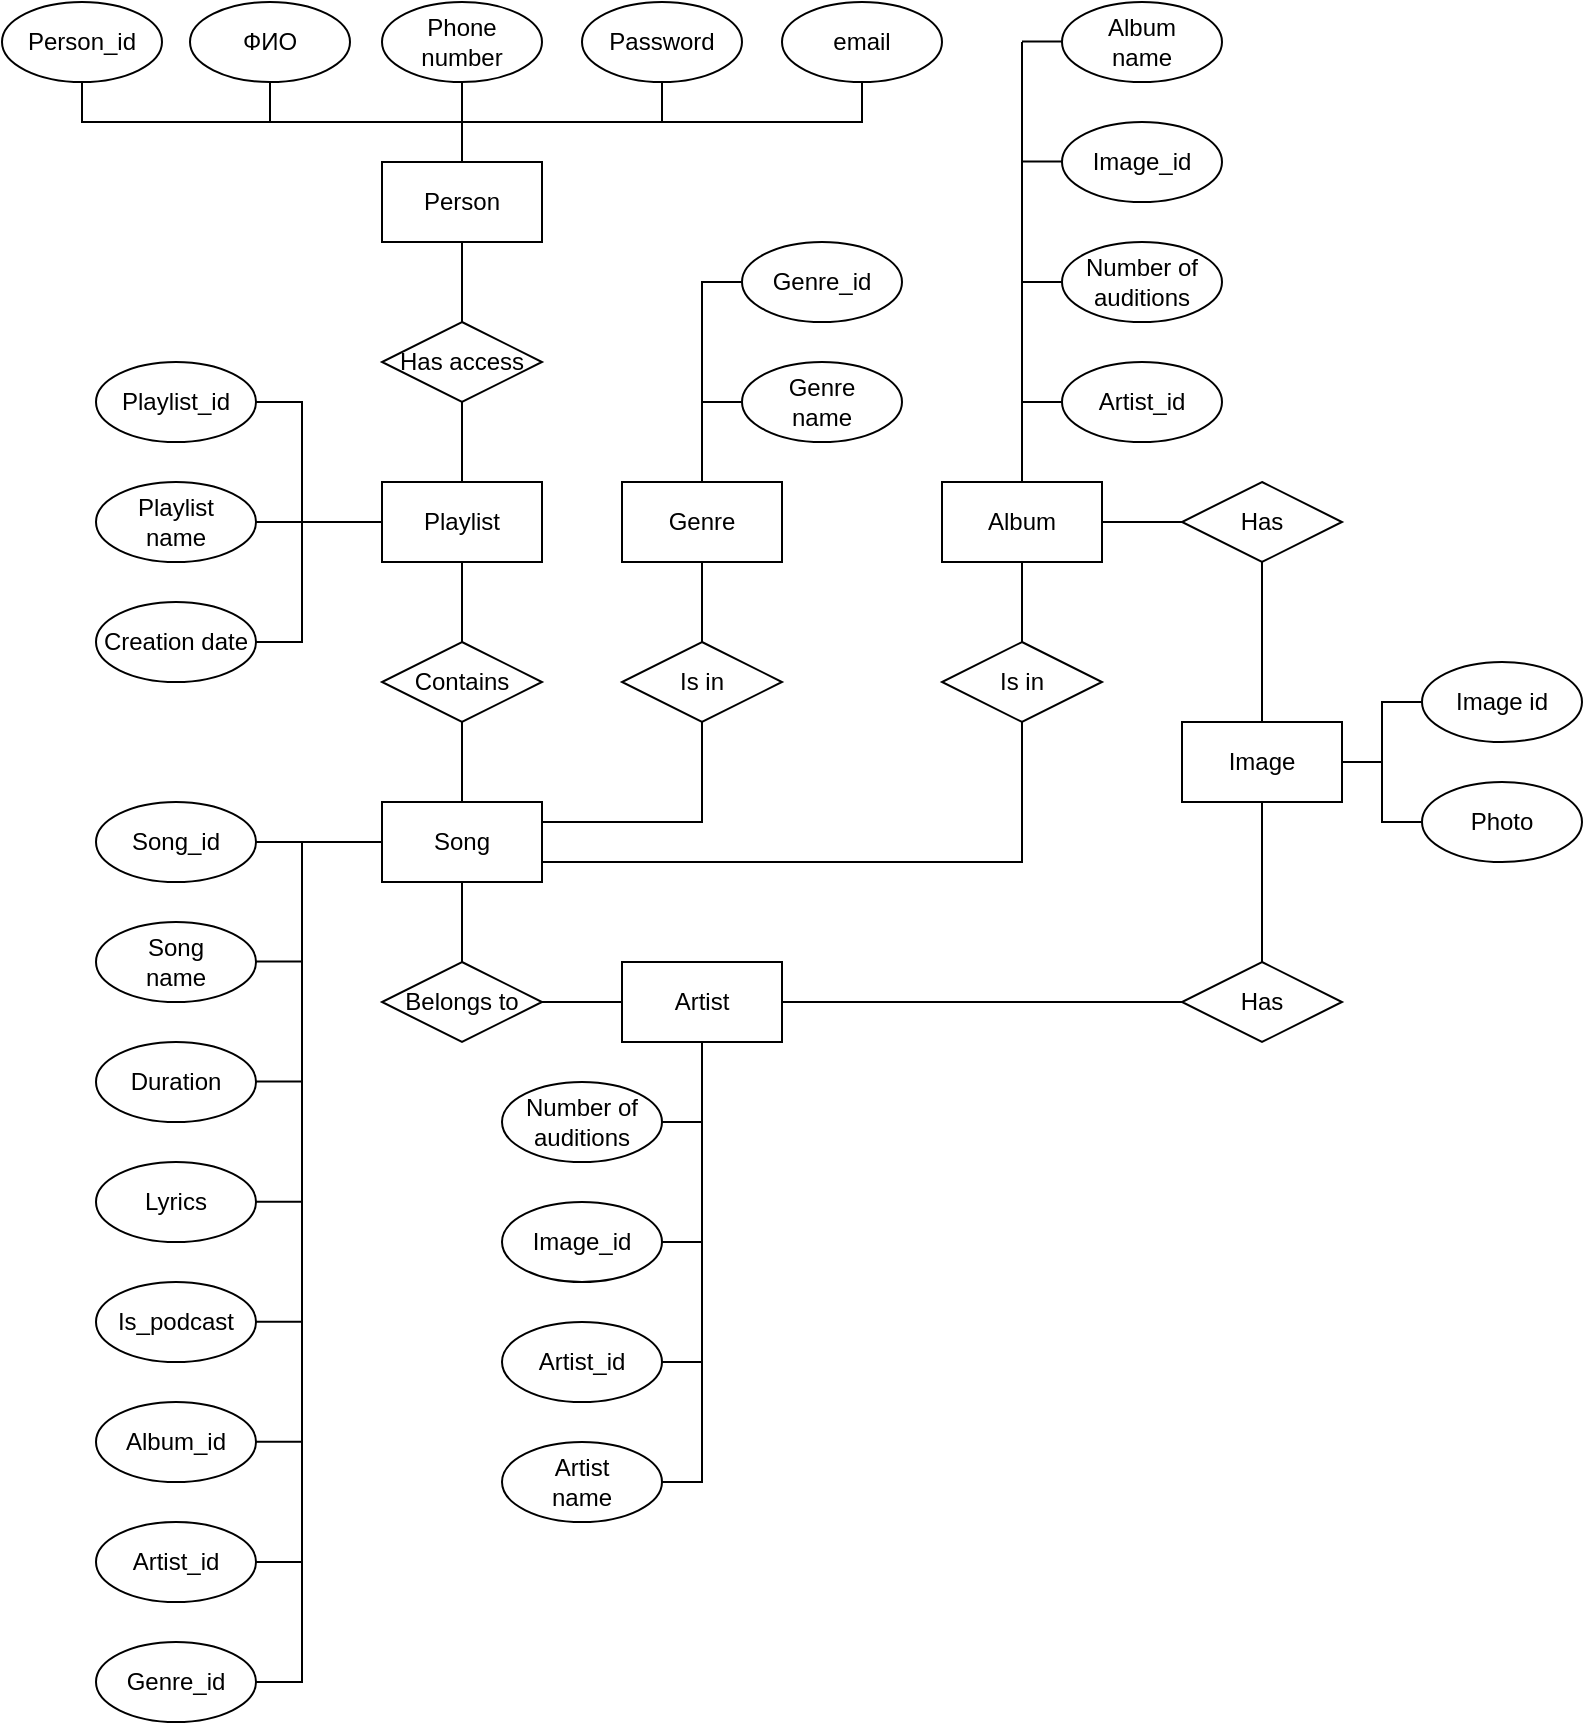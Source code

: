 <mxfile version="22.0.4" type="github">
  <diagram name="Страница — 1" id="9qEKDwKPV7qB_pQZ9DD6">
    <mxGraphModel dx="2333" dy="1258" grid="1" gridSize="10" guides="1" tooltips="1" connect="1" arrows="1" fold="1" page="1" pageScale="1" pageWidth="827" pageHeight="1169" math="0" shadow="0">
      <root>
        <mxCell id="0" />
        <mxCell id="1" parent="0" />
        <mxCell id="Mvah9nxCd4XhdKy06r9K-1" value="Person" style="rounded=0;whiteSpace=wrap;html=1;" vertex="1" parent="1">
          <mxGeometry x="190" y="200" width="80" height="40" as="geometry" />
        </mxCell>
        <mxCell id="Mvah9nxCd4XhdKy06r9K-2" value="Person_id" style="ellipse;whiteSpace=wrap;html=1;" vertex="1" parent="1">
          <mxGeometry y="120" width="80" height="40" as="geometry" />
        </mxCell>
        <mxCell id="Mvah9nxCd4XhdKy06r9K-3" value="ФИО" style="ellipse;whiteSpace=wrap;html=1;" vertex="1" parent="1">
          <mxGeometry x="94" y="120" width="80" height="40" as="geometry" />
        </mxCell>
        <mxCell id="Mvah9nxCd4XhdKy06r9K-4" value="Phone number" style="ellipse;whiteSpace=wrap;html=1;" vertex="1" parent="1">
          <mxGeometry x="190" y="120" width="80" height="40" as="geometry" />
        </mxCell>
        <mxCell id="Mvah9nxCd4XhdKy06r9K-5" value="Password" style="ellipse;whiteSpace=wrap;html=1;" vertex="1" parent="1">
          <mxGeometry x="290" y="120" width="80" height="40" as="geometry" />
        </mxCell>
        <mxCell id="Mvah9nxCd4XhdKy06r9K-6" value="email" style="ellipse;whiteSpace=wrap;html=1;" vertex="1" parent="1">
          <mxGeometry x="390" y="120" width="80" height="40" as="geometry" />
        </mxCell>
        <mxCell id="Mvah9nxCd4XhdKy06r9K-7" value="" style="endArrow=none;html=1;rounded=0;entryX=0.5;entryY=1;entryDx=0;entryDy=0;exitX=0.5;exitY=0;exitDx=0;exitDy=0;" edge="1" parent="1" source="Mvah9nxCd4XhdKy06r9K-1" target="Mvah9nxCd4XhdKy06r9K-4">
          <mxGeometry width="50" height="50" relative="1" as="geometry">
            <mxPoint x="200" y="260" as="sourcePoint" />
            <mxPoint x="250" y="210" as="targetPoint" />
          </mxGeometry>
        </mxCell>
        <mxCell id="Mvah9nxCd4XhdKy06r9K-8" value="" style="endArrow=none;html=1;rounded=0;exitX=0.5;exitY=1;exitDx=0;exitDy=0;entryX=0.5;entryY=1;entryDx=0;entryDy=0;" edge="1" parent="1" source="Mvah9nxCd4XhdKy06r9K-2" target="Mvah9nxCd4XhdKy06r9K-6">
          <mxGeometry width="50" height="50" relative="1" as="geometry">
            <mxPoint x="200" y="260" as="sourcePoint" />
            <mxPoint x="250" y="210" as="targetPoint" />
            <Array as="points">
              <mxPoint x="40" y="180" />
              <mxPoint x="430" y="180" />
            </Array>
          </mxGeometry>
        </mxCell>
        <mxCell id="Mvah9nxCd4XhdKy06r9K-9" value="" style="endArrow=none;html=1;rounded=0;entryX=0.5;entryY=1;entryDx=0;entryDy=0;" edge="1" parent="1" target="Mvah9nxCd4XhdKy06r9K-3">
          <mxGeometry width="50" height="50" relative="1" as="geometry">
            <mxPoint x="134" y="180" as="sourcePoint" />
            <mxPoint x="250" y="210" as="targetPoint" />
          </mxGeometry>
        </mxCell>
        <mxCell id="Mvah9nxCd4XhdKy06r9K-10" value="" style="endArrow=none;html=1;rounded=0;entryX=0.5;entryY=1;entryDx=0;entryDy=0;" edge="1" parent="1" target="Mvah9nxCd4XhdKy06r9K-5">
          <mxGeometry width="50" height="50" relative="1" as="geometry">
            <mxPoint x="330" y="180" as="sourcePoint" />
            <mxPoint x="290" y="160" as="targetPoint" />
          </mxGeometry>
        </mxCell>
        <mxCell id="Mvah9nxCd4XhdKy06r9K-13" value="Playlist" style="rounded=0;whiteSpace=wrap;html=1;" vertex="1" parent="1">
          <mxGeometry x="190" y="360" width="80" height="40" as="geometry" />
        </mxCell>
        <mxCell id="Mvah9nxCd4XhdKy06r9K-14" value="Contains" style="rhombus;whiteSpace=wrap;html=1;" vertex="1" parent="1">
          <mxGeometry x="190" y="440" width="80" height="40" as="geometry" />
        </mxCell>
        <mxCell id="Mvah9nxCd4XhdKy06r9K-15" value="" style="endArrow=none;html=1;rounded=0;entryX=0.5;entryY=1;entryDx=0;entryDy=0;exitX=0.5;exitY=0;exitDx=0;exitDy=0;" edge="1" parent="1" source="Mvah9nxCd4XhdKy06r9K-14" target="Mvah9nxCd4XhdKy06r9K-13">
          <mxGeometry width="50" height="50" relative="1" as="geometry">
            <mxPoint x="200" y="540" as="sourcePoint" />
            <mxPoint x="230" y="410" as="targetPoint" />
          </mxGeometry>
        </mxCell>
        <mxCell id="Mvah9nxCd4XhdKy06r9K-16" value="" style="endArrow=none;html=1;rounded=0;entryX=0.5;entryY=1;entryDx=0;entryDy=0;exitX=0.5;exitY=0;exitDx=0;exitDy=0;" edge="1" parent="1" source="Mvah9nxCd4XhdKy06r9K-23" target="Mvah9nxCd4XhdKy06r9K-14">
          <mxGeometry width="50" height="50" relative="1" as="geometry">
            <mxPoint x="200" y="500" as="sourcePoint" />
            <mxPoint x="250" y="490" as="targetPoint" />
          </mxGeometry>
        </mxCell>
        <mxCell id="Mvah9nxCd4XhdKy06r9K-18" value="Playlist&lt;br&gt;name" style="ellipse;whiteSpace=wrap;html=1;" vertex="1" parent="1">
          <mxGeometry x="47" y="360" width="80" height="40" as="geometry" />
        </mxCell>
        <mxCell id="Mvah9nxCd4XhdKy06r9K-19" value="Creation date" style="ellipse;whiteSpace=wrap;html=1;" vertex="1" parent="1">
          <mxGeometry x="47" y="420" width="80" height="40" as="geometry" />
        </mxCell>
        <mxCell id="Mvah9nxCd4XhdKy06r9K-20" value="" style="endArrow=none;html=1;rounded=0;entryX=1;entryY=0.5;entryDx=0;entryDy=0;exitX=1;exitY=0.5;exitDx=0;exitDy=0;" edge="1" parent="1" source="Mvah9nxCd4XhdKy06r9K-19">
          <mxGeometry width="50" height="50" relative="1" as="geometry">
            <mxPoint x="200" y="370" as="sourcePoint" />
            <mxPoint x="127.0" y="320" as="targetPoint" />
            <Array as="points">
              <mxPoint x="150" y="440" />
              <mxPoint x="150" y="320" />
            </Array>
          </mxGeometry>
        </mxCell>
        <mxCell id="Mvah9nxCd4XhdKy06r9K-21" value="" style="endArrow=none;html=1;rounded=0;exitX=1;exitY=0.5;exitDx=0;exitDy=0;entryX=0;entryY=0.5;entryDx=0;entryDy=0;" edge="1" parent="1" source="Mvah9nxCd4XhdKy06r9K-18" target="Mvah9nxCd4XhdKy06r9K-13">
          <mxGeometry width="50" height="50" relative="1" as="geometry">
            <mxPoint x="200" y="370" as="sourcePoint" />
            <mxPoint x="250" y="320" as="targetPoint" />
          </mxGeometry>
        </mxCell>
        <mxCell id="Mvah9nxCd4XhdKy06r9K-23" value="Song" style="rounded=0;whiteSpace=wrap;html=1;" vertex="1" parent="1">
          <mxGeometry x="190" y="520" width="80" height="40" as="geometry" />
        </mxCell>
        <mxCell id="Mvah9nxCd4XhdKy06r9K-24" value="Song_id" style="ellipse;whiteSpace=wrap;html=1;" vertex="1" parent="1">
          <mxGeometry x="47" y="520" width="80" height="40" as="geometry" />
        </mxCell>
        <mxCell id="Mvah9nxCd4XhdKy06r9K-25" value="Song&lt;br&gt;name" style="ellipse;whiteSpace=wrap;html=1;" vertex="1" parent="1">
          <mxGeometry x="47" y="580" width="80" height="40" as="geometry" />
        </mxCell>
        <mxCell id="Mvah9nxCd4XhdKy06r9K-26" value="Duration" style="ellipse;whiteSpace=wrap;html=1;" vertex="1" parent="1">
          <mxGeometry x="47" y="640" width="80" height="40" as="geometry" />
        </mxCell>
        <mxCell id="Mvah9nxCd4XhdKy06r9K-27" value="Lyrics" style="ellipse;whiteSpace=wrap;html=1;" vertex="1" parent="1">
          <mxGeometry x="47" y="700" width="80" height="40" as="geometry" />
        </mxCell>
        <mxCell id="Mvah9nxCd4XhdKy06r9K-28" value="Is_podcast" style="ellipse;whiteSpace=wrap;html=1;" vertex="1" parent="1">
          <mxGeometry x="47" y="760" width="80" height="40" as="geometry" />
        </mxCell>
        <mxCell id="Mvah9nxCd4XhdKy06r9K-29" value="Album_id" style="ellipse;whiteSpace=wrap;html=1;" vertex="1" parent="1">
          <mxGeometry x="47" y="820" width="80" height="40" as="geometry" />
        </mxCell>
        <mxCell id="Mvah9nxCd4XhdKy06r9K-30" value="Artist_id" style="ellipse;whiteSpace=wrap;html=1;" vertex="1" parent="1">
          <mxGeometry x="47" y="880" width="80" height="40" as="geometry" />
        </mxCell>
        <mxCell id="Mvah9nxCd4XhdKy06r9K-31" value="Genre_id" style="ellipse;whiteSpace=wrap;html=1;" vertex="1" parent="1">
          <mxGeometry x="47" y="940" width="80" height="40" as="geometry" />
        </mxCell>
        <mxCell id="Mvah9nxCd4XhdKy06r9K-32" value="" style="endArrow=none;html=1;rounded=0;exitX=1;exitY=0.5;exitDx=0;exitDy=0;entryX=1;entryY=0.5;entryDx=0;entryDy=0;" edge="1" parent="1" source="Mvah9nxCd4XhdKy06r9K-24" target="Mvah9nxCd4XhdKy06r9K-31">
          <mxGeometry width="50" height="50" relative="1" as="geometry">
            <mxPoint x="200" y="710" as="sourcePoint" />
            <mxPoint x="250" y="660" as="targetPoint" />
            <Array as="points">
              <mxPoint x="150" y="540" />
              <mxPoint x="150" y="900" />
              <mxPoint x="150" y="960" />
            </Array>
          </mxGeometry>
        </mxCell>
        <mxCell id="Mvah9nxCd4XhdKy06r9K-33" value="" style="endArrow=none;html=1;rounded=0;exitX=1;exitY=0.5;exitDx=0;exitDy=0;" edge="1" parent="1" source="Mvah9nxCd4XhdKy06r9K-30">
          <mxGeometry width="50" height="50" relative="1" as="geometry">
            <mxPoint x="170" y="830" as="sourcePoint" />
            <mxPoint x="150" y="900" as="targetPoint" />
          </mxGeometry>
        </mxCell>
        <mxCell id="Mvah9nxCd4XhdKy06r9K-34" value="" style="endArrow=none;html=1;rounded=0;exitX=1;exitY=0.5;exitDx=0;exitDy=0;" edge="1" parent="1">
          <mxGeometry width="50" height="50" relative="1" as="geometry">
            <mxPoint x="127" y="839.82" as="sourcePoint" />
            <mxPoint x="150" y="839.82" as="targetPoint" />
          </mxGeometry>
        </mxCell>
        <mxCell id="Mvah9nxCd4XhdKy06r9K-35" value="" style="endArrow=none;html=1;rounded=0;exitX=1;exitY=0.5;exitDx=0;exitDy=0;" edge="1" parent="1">
          <mxGeometry width="50" height="50" relative="1" as="geometry">
            <mxPoint x="127" y="779.82" as="sourcePoint" />
            <mxPoint x="150" y="779.82" as="targetPoint" />
          </mxGeometry>
        </mxCell>
        <mxCell id="Mvah9nxCd4XhdKy06r9K-36" value="" style="endArrow=none;html=1;rounded=0;exitX=1;exitY=0.5;exitDx=0;exitDy=0;" edge="1" parent="1">
          <mxGeometry width="50" height="50" relative="1" as="geometry">
            <mxPoint x="127" y="719.91" as="sourcePoint" />
            <mxPoint x="150" y="719.91" as="targetPoint" />
          </mxGeometry>
        </mxCell>
        <mxCell id="Mvah9nxCd4XhdKy06r9K-37" value="" style="endArrow=none;html=1;rounded=0;exitX=1;exitY=0.5;exitDx=0;exitDy=0;" edge="1" parent="1">
          <mxGeometry width="50" height="50" relative="1" as="geometry">
            <mxPoint x="127" y="659.73" as="sourcePoint" />
            <mxPoint x="150" y="659.73" as="targetPoint" />
          </mxGeometry>
        </mxCell>
        <mxCell id="Mvah9nxCd4XhdKy06r9K-38" value="" style="endArrow=none;html=1;rounded=0;exitX=1;exitY=0.5;exitDx=0;exitDy=0;" edge="1" parent="1">
          <mxGeometry width="50" height="50" relative="1" as="geometry">
            <mxPoint x="127" y="599.73" as="sourcePoint" />
            <mxPoint x="150" y="599.73" as="targetPoint" />
          </mxGeometry>
        </mxCell>
        <mxCell id="Mvah9nxCd4XhdKy06r9K-39" value="" style="endArrow=none;html=1;rounded=0;exitX=1;exitY=0.5;exitDx=0;exitDy=0;entryX=0;entryY=0.5;entryDx=0;entryDy=0;" edge="1" parent="1" source="Mvah9nxCd4XhdKy06r9K-24" target="Mvah9nxCd4XhdKy06r9K-23">
          <mxGeometry width="50" height="50" relative="1" as="geometry">
            <mxPoint x="150" y="580" as="sourcePoint" />
            <mxPoint x="200" y="530" as="targetPoint" />
          </mxGeometry>
        </mxCell>
        <mxCell id="Mvah9nxCd4XhdKy06r9K-40" value="Has access" style="rhombus;whiteSpace=wrap;html=1;" vertex="1" parent="1">
          <mxGeometry x="190" y="280" width="80" height="40" as="geometry" />
        </mxCell>
        <mxCell id="Mvah9nxCd4XhdKy06r9K-41" value="" style="endArrow=none;html=1;rounded=0;entryX=0.5;entryY=1;entryDx=0;entryDy=0;exitX=0.5;exitY=0;exitDx=0;exitDy=0;" edge="1" parent="1" source="Mvah9nxCd4XhdKy06r9K-13" target="Mvah9nxCd4XhdKy06r9K-40">
          <mxGeometry width="50" height="50" relative="1" as="geometry">
            <mxPoint x="250" y="330" as="sourcePoint" />
            <mxPoint x="229.71" y="320" as="targetPoint" />
          </mxGeometry>
        </mxCell>
        <mxCell id="Mvah9nxCd4XhdKy06r9K-42" value="" style="endArrow=none;html=1;rounded=0;entryX=0.5;entryY=1;entryDx=0;entryDy=0;exitX=0.5;exitY=0;exitDx=0;exitDy=0;" edge="1" parent="1" source="Mvah9nxCd4XhdKy06r9K-40" target="Mvah9nxCd4XhdKy06r9K-1">
          <mxGeometry width="50" height="50" relative="1" as="geometry">
            <mxPoint x="240" y="370" as="sourcePoint" />
            <mxPoint x="240" y="330" as="targetPoint" />
          </mxGeometry>
        </mxCell>
        <mxCell id="Mvah9nxCd4XhdKy06r9K-43" value="Is in" style="rhombus;whiteSpace=wrap;html=1;" vertex="1" parent="1">
          <mxGeometry x="310" y="440" width="80" height="40" as="geometry" />
        </mxCell>
        <mxCell id="Mvah9nxCd4XhdKy06r9K-44" value="" style="endArrow=none;html=1;rounded=0;exitX=1;exitY=0.25;exitDx=0;exitDy=0;entryX=0.5;entryY=1;entryDx=0;entryDy=0;" edge="1" parent="1" source="Mvah9nxCd4XhdKy06r9K-23" target="Mvah9nxCd4XhdKy06r9K-43">
          <mxGeometry width="50" height="50" relative="1" as="geometry">
            <mxPoint x="220" y="550" as="sourcePoint" />
            <mxPoint x="270" y="500" as="targetPoint" />
            <Array as="points">
              <mxPoint x="350" y="530" />
            </Array>
          </mxGeometry>
        </mxCell>
        <mxCell id="Mvah9nxCd4XhdKy06r9K-45" value="" style="endArrow=none;html=1;rounded=0;exitX=0.5;exitY=0;exitDx=0;exitDy=0;entryX=0.5;entryY=1;entryDx=0;entryDy=0;" edge="1" parent="1" source="Mvah9nxCd4XhdKy06r9K-43" target="Mvah9nxCd4XhdKy06r9K-54">
          <mxGeometry width="50" height="50" relative="1" as="geometry">
            <mxPoint x="400" y="490" as="sourcePoint" />
            <mxPoint x="410" y="440" as="targetPoint" />
          </mxGeometry>
        </mxCell>
        <mxCell id="Mvah9nxCd4XhdKy06r9K-49" value="Genre_id" style="ellipse;whiteSpace=wrap;html=1;" vertex="1" parent="1">
          <mxGeometry x="370" y="240" width="80" height="40" as="geometry" />
        </mxCell>
        <mxCell id="Mvah9nxCd4XhdKy06r9K-50" value="Genre&lt;br&gt;name" style="ellipse;whiteSpace=wrap;html=1;" vertex="1" parent="1">
          <mxGeometry x="370" y="300" width="80" height="40" as="geometry" />
        </mxCell>
        <mxCell id="Mvah9nxCd4XhdKy06r9K-54" value="Genre" style="rounded=0;whiteSpace=wrap;html=1;" vertex="1" parent="1">
          <mxGeometry x="310" y="360" width="80" height="40" as="geometry" />
        </mxCell>
        <mxCell id="Mvah9nxCd4XhdKy06r9K-55" value="" style="endArrow=none;html=1;rounded=0;entryX=0;entryY=0.5;entryDx=0;entryDy=0;exitX=0.5;exitY=0;exitDx=0;exitDy=0;" edge="1" parent="1" source="Mvah9nxCd4XhdKy06r9K-54" target="Mvah9nxCd4XhdKy06r9K-49">
          <mxGeometry width="50" height="50" relative="1" as="geometry">
            <mxPoint x="300" y="370" as="sourcePoint" />
            <mxPoint x="350" y="320" as="targetPoint" />
            <Array as="points">
              <mxPoint x="350" y="260" />
            </Array>
          </mxGeometry>
        </mxCell>
        <mxCell id="Mvah9nxCd4XhdKy06r9K-56" value="" style="endArrow=none;html=1;rounded=0;entryX=0;entryY=0.5;entryDx=0;entryDy=0;" edge="1" parent="1" target="Mvah9nxCd4XhdKy06r9K-50">
          <mxGeometry width="50" height="50" relative="1" as="geometry">
            <mxPoint x="350" y="320" as="sourcePoint" />
            <mxPoint x="350" y="320" as="targetPoint" />
          </mxGeometry>
        </mxCell>
        <mxCell id="Mvah9nxCd4XhdKy06r9K-57" value="Belongs to" style="rhombus;whiteSpace=wrap;html=1;" vertex="1" parent="1">
          <mxGeometry x="190" y="600" width="80" height="40" as="geometry" />
        </mxCell>
        <mxCell id="Mvah9nxCd4XhdKy06r9K-58" value="" style="endArrow=none;html=1;rounded=0;entryX=0.5;entryY=1;entryDx=0;entryDy=0;exitX=0.5;exitY=0;exitDx=0;exitDy=0;" edge="1" parent="1" source="Mvah9nxCd4XhdKy06r9K-57" target="Mvah9nxCd4XhdKy06r9K-23">
          <mxGeometry width="50" height="50" relative="1" as="geometry">
            <mxPoint x="270" y="640" as="sourcePoint" />
            <mxPoint x="320" y="590" as="targetPoint" />
          </mxGeometry>
        </mxCell>
        <mxCell id="Mvah9nxCd4XhdKy06r9K-59" value="Artist" style="rounded=0;whiteSpace=wrap;html=1;" vertex="1" parent="1">
          <mxGeometry x="310" y="600" width="80" height="40" as="geometry" />
        </mxCell>
        <mxCell id="Mvah9nxCd4XhdKy06r9K-60" value="" style="endArrow=none;html=1;rounded=0;exitX=1;exitY=0.5;exitDx=0;exitDy=0;entryX=0;entryY=0.5;entryDx=0;entryDy=0;" edge="1" parent="1" source="Mvah9nxCd4XhdKy06r9K-57" target="Mvah9nxCd4XhdKy06r9K-59">
          <mxGeometry width="50" height="50" relative="1" as="geometry">
            <mxPoint x="280" y="550" as="sourcePoint" />
            <mxPoint x="320" y="550" as="targetPoint" />
          </mxGeometry>
        </mxCell>
        <mxCell id="Mvah9nxCd4XhdKy06r9K-61" value="Number of&lt;br&gt;auditions" style="ellipse;whiteSpace=wrap;html=1;" vertex="1" parent="1">
          <mxGeometry x="250" y="660" width="80" height="40" as="geometry" />
        </mxCell>
        <mxCell id="Mvah9nxCd4XhdKy06r9K-62" value="Image_id" style="ellipse;whiteSpace=wrap;html=1;" vertex="1" parent="1">
          <mxGeometry x="250" y="720" width="80" height="40" as="geometry" />
        </mxCell>
        <mxCell id="Mvah9nxCd4XhdKy06r9K-63" value="Artist_id" style="ellipse;whiteSpace=wrap;html=1;" vertex="1" parent="1">
          <mxGeometry x="250" y="780" width="80" height="40" as="geometry" />
        </mxCell>
        <mxCell id="Mvah9nxCd4XhdKy06r9K-64" value="Artist&lt;br&gt;name" style="ellipse;whiteSpace=wrap;html=1;" vertex="1" parent="1">
          <mxGeometry x="250" y="840" width="80" height="40" as="geometry" />
        </mxCell>
        <mxCell id="Mvah9nxCd4XhdKy06r9K-65" value="" style="endArrow=none;html=1;rounded=0;exitX=1;exitY=0.5;exitDx=0;exitDy=0;entryX=1;entryY=0.5;entryDx=0;entryDy=0;" edge="1" parent="1" source="Mvah9nxCd4XhdKy06r9K-64" target="Mvah9nxCd4XhdKy06r9K-61">
          <mxGeometry width="50" height="50" relative="1" as="geometry">
            <mxPoint x="310" y="740" as="sourcePoint" />
            <mxPoint x="360" y="690" as="targetPoint" />
            <Array as="points">
              <mxPoint x="350" y="860" />
              <mxPoint x="350" y="680" />
            </Array>
          </mxGeometry>
        </mxCell>
        <mxCell id="Mvah9nxCd4XhdKy06r9K-66" value="" style="endArrow=none;html=1;rounded=0;exitX=1;exitY=0.5;exitDx=0;exitDy=0;" edge="1" parent="1" source="Mvah9nxCd4XhdKy06r9K-62">
          <mxGeometry width="50" height="50" relative="1" as="geometry">
            <mxPoint x="310" y="740" as="sourcePoint" />
            <mxPoint x="350" y="740" as="targetPoint" />
          </mxGeometry>
        </mxCell>
        <mxCell id="Mvah9nxCd4XhdKy06r9K-67" value="" style="endArrow=none;html=1;rounded=0;exitX=1;exitY=0.5;exitDx=0;exitDy=0;" edge="1" parent="1" source="Mvah9nxCd4XhdKy06r9K-63">
          <mxGeometry width="50" height="50" relative="1" as="geometry">
            <mxPoint x="310" y="740" as="sourcePoint" />
            <mxPoint x="350" y="800" as="targetPoint" />
          </mxGeometry>
        </mxCell>
        <mxCell id="Mvah9nxCd4XhdKy06r9K-68" value="" style="endArrow=none;html=1;rounded=0;entryX=0.5;entryY=1;entryDx=0;entryDy=0;" edge="1" parent="1" target="Mvah9nxCd4XhdKy06r9K-59">
          <mxGeometry width="50" height="50" relative="1" as="geometry">
            <mxPoint x="350" y="690" as="sourcePoint" />
            <mxPoint x="360" y="690" as="targetPoint" />
          </mxGeometry>
        </mxCell>
        <mxCell id="Mvah9nxCd4XhdKy06r9K-70" value="" style="endArrow=none;html=1;rounded=0;exitX=1;exitY=0.75;exitDx=0;exitDy=0;entryX=0.5;entryY=1;entryDx=0;entryDy=0;" edge="1" parent="1" source="Mvah9nxCd4XhdKy06r9K-23" target="Mvah9nxCd4XhdKy06r9K-71">
          <mxGeometry width="50" height="50" relative="1" as="geometry">
            <mxPoint x="410" y="470" as="sourcePoint" />
            <mxPoint x="510" y="480" as="targetPoint" />
            <Array as="points">
              <mxPoint x="510" y="550" />
            </Array>
          </mxGeometry>
        </mxCell>
        <mxCell id="Mvah9nxCd4XhdKy06r9K-71" value="Is in" style="rhombus;whiteSpace=wrap;html=1;" vertex="1" parent="1">
          <mxGeometry x="470" y="440" width="80" height="40" as="geometry" />
        </mxCell>
        <mxCell id="Mvah9nxCd4XhdKy06r9K-72" value="Album" style="rounded=0;whiteSpace=wrap;html=1;" vertex="1" parent="1">
          <mxGeometry x="470" y="360" width="80" height="40" as="geometry" />
        </mxCell>
        <mxCell id="Mvah9nxCd4XhdKy06r9K-73" value="" style="endArrow=none;html=1;rounded=0;entryX=0.5;entryY=1;entryDx=0;entryDy=0;exitX=0.5;exitY=0;exitDx=0;exitDy=0;" edge="1" parent="1" source="Mvah9nxCd4XhdKy06r9K-71" target="Mvah9nxCd4XhdKy06r9K-72">
          <mxGeometry width="50" height="50" relative="1" as="geometry">
            <mxPoint x="410" y="420" as="sourcePoint" />
            <mxPoint x="460" y="370" as="targetPoint" />
          </mxGeometry>
        </mxCell>
        <mxCell id="Mvah9nxCd4XhdKy06r9K-75" value="Album&lt;br&gt;name" style="ellipse;whiteSpace=wrap;html=1;" vertex="1" parent="1">
          <mxGeometry x="530" y="120" width="80" height="40" as="geometry" />
        </mxCell>
        <mxCell id="Mvah9nxCd4XhdKy06r9K-76" value="Image_id" style="ellipse;whiteSpace=wrap;html=1;" vertex="1" parent="1">
          <mxGeometry x="530" y="180" width="80" height="40" as="geometry" />
        </mxCell>
        <mxCell id="Mvah9nxCd4XhdKy06r9K-78" value="Artist_id" style="ellipse;whiteSpace=wrap;html=1;" vertex="1" parent="1">
          <mxGeometry x="530" y="300" width="80" height="40" as="geometry" />
        </mxCell>
        <mxCell id="Mvah9nxCd4XhdKy06r9K-79" value="" style="endArrow=none;html=1;rounded=0;exitX=0;exitY=0.5;exitDx=0;exitDy=0;" edge="1" parent="1" source="Mvah9nxCd4XhdKy06r9K-78">
          <mxGeometry width="50" height="50" relative="1" as="geometry">
            <mxPoint x="460" y="280" as="sourcePoint" />
            <mxPoint x="510" y="170" as="targetPoint" />
            <Array as="points">
              <mxPoint x="510" y="320" />
              <mxPoint x="510" y="140" />
            </Array>
          </mxGeometry>
        </mxCell>
        <mxCell id="Mvah9nxCd4XhdKy06r9K-80" value="" style="endArrow=none;html=1;rounded=0;exitX=0.5;exitY=0;exitDx=0;exitDy=0;" edge="1" parent="1" source="Mvah9nxCd4XhdKy06r9K-72">
          <mxGeometry width="50" height="50" relative="1" as="geometry">
            <mxPoint x="460" y="280" as="sourcePoint" />
            <mxPoint x="510" y="230" as="targetPoint" />
          </mxGeometry>
        </mxCell>
        <mxCell id="Mvah9nxCd4XhdKy06r9K-81" value="" style="endArrow=none;html=1;rounded=0;entryX=0;entryY=0.5;entryDx=0;entryDy=0;" edge="1" parent="1">
          <mxGeometry width="50" height="50" relative="1" as="geometry">
            <mxPoint x="510" y="260" as="sourcePoint" />
            <mxPoint x="530" y="260" as="targetPoint" />
          </mxGeometry>
        </mxCell>
        <mxCell id="Mvah9nxCd4XhdKy06r9K-82" value="" style="endArrow=none;html=1;rounded=0;entryX=0;entryY=0.5;entryDx=0;entryDy=0;" edge="1" parent="1">
          <mxGeometry width="50" height="50" relative="1" as="geometry">
            <mxPoint x="510" y="199.81" as="sourcePoint" />
            <mxPoint x="530" y="199.81" as="targetPoint" />
          </mxGeometry>
        </mxCell>
        <mxCell id="Mvah9nxCd4XhdKy06r9K-83" value="" style="endArrow=none;html=1;rounded=0;entryX=0;entryY=0.5;entryDx=0;entryDy=0;" edge="1" parent="1">
          <mxGeometry width="50" height="50" relative="1" as="geometry">
            <mxPoint x="510" y="139.81" as="sourcePoint" />
            <mxPoint x="530" y="139.81" as="targetPoint" />
          </mxGeometry>
        </mxCell>
        <mxCell id="Mvah9nxCd4XhdKy06r9K-84" value="Has" style="rhombus;whiteSpace=wrap;html=1;" vertex="1" parent="1">
          <mxGeometry x="590" y="600" width="80" height="40" as="geometry" />
        </mxCell>
        <mxCell id="Mvah9nxCd4XhdKy06r9K-85" value="" style="endArrow=none;html=1;rounded=0;exitX=1;exitY=0.5;exitDx=0;exitDy=0;entryX=0;entryY=0.5;entryDx=0;entryDy=0;" edge="1" parent="1" source="Mvah9nxCd4XhdKy06r9K-59" target="Mvah9nxCd4XhdKy06r9K-84">
          <mxGeometry width="50" height="50" relative="1" as="geometry">
            <mxPoint x="440" y="520" as="sourcePoint" />
            <mxPoint x="490" y="470" as="targetPoint" />
          </mxGeometry>
        </mxCell>
        <mxCell id="Mvah9nxCd4XhdKy06r9K-86" value="Has" style="rhombus;whiteSpace=wrap;html=1;" vertex="1" parent="1">
          <mxGeometry x="590" y="360" width="80" height="40" as="geometry" />
        </mxCell>
        <mxCell id="Mvah9nxCd4XhdKy06r9K-87" value="" style="endArrow=none;html=1;rounded=0;entryX=0;entryY=0.5;entryDx=0;entryDy=0;exitX=1;exitY=0.5;exitDx=0;exitDy=0;" edge="1" parent="1" source="Mvah9nxCd4XhdKy06r9K-72" target="Mvah9nxCd4XhdKy06r9K-86">
          <mxGeometry width="50" height="50" relative="1" as="geometry">
            <mxPoint x="460" y="460" as="sourcePoint" />
            <mxPoint x="510" y="410" as="targetPoint" />
          </mxGeometry>
        </mxCell>
        <mxCell id="Mvah9nxCd4XhdKy06r9K-88" value="Playlist_id" style="ellipse;whiteSpace=wrap;html=1;" vertex="1" parent="1">
          <mxGeometry x="47" y="300" width="80" height="40" as="geometry" />
        </mxCell>
        <mxCell id="Mvah9nxCd4XhdKy06r9K-89" value="Image" style="rounded=0;whiteSpace=wrap;html=1;" vertex="1" parent="1">
          <mxGeometry x="590" y="480" width="80" height="40" as="geometry" />
        </mxCell>
        <mxCell id="Mvah9nxCd4XhdKy06r9K-91" value="Number of&lt;br&gt;auditions" style="ellipse;whiteSpace=wrap;html=1;" vertex="1" parent="1">
          <mxGeometry x="530" y="240" width="80" height="40" as="geometry" />
        </mxCell>
        <mxCell id="Mvah9nxCd4XhdKy06r9K-92" value="" style="endArrow=none;html=1;rounded=0;entryX=0.5;entryY=1;entryDx=0;entryDy=0;exitX=0.5;exitY=0;exitDx=0;exitDy=0;" edge="1" parent="1" source="Mvah9nxCd4XhdKy06r9K-89" target="Mvah9nxCd4XhdKy06r9K-86">
          <mxGeometry width="50" height="50" relative="1" as="geometry">
            <mxPoint x="380" y="570" as="sourcePoint" />
            <mxPoint x="430" y="520" as="targetPoint" />
          </mxGeometry>
        </mxCell>
        <mxCell id="Mvah9nxCd4XhdKy06r9K-93" value="" style="endArrow=none;html=1;rounded=0;entryX=0.5;entryY=1;entryDx=0;entryDy=0;exitX=0.5;exitY=0;exitDx=0;exitDy=0;" edge="1" parent="1" source="Mvah9nxCd4XhdKy06r9K-84" target="Mvah9nxCd4XhdKy06r9K-89">
          <mxGeometry width="50" height="50" relative="1" as="geometry">
            <mxPoint x="380" y="570" as="sourcePoint" />
            <mxPoint x="430" y="520" as="targetPoint" />
          </mxGeometry>
        </mxCell>
        <mxCell id="Mvah9nxCd4XhdKy06r9K-94" value="Image id" style="ellipse;whiteSpace=wrap;html=1;" vertex="1" parent="1">
          <mxGeometry x="710" y="450" width="80" height="40" as="geometry" />
        </mxCell>
        <mxCell id="Mvah9nxCd4XhdKy06r9K-95" value="Photo" style="ellipse;whiteSpace=wrap;html=1;" vertex="1" parent="1">
          <mxGeometry x="710" y="510" width="80" height="40" as="geometry" />
        </mxCell>
        <mxCell id="Mvah9nxCd4XhdKy06r9K-96" value="" style="endArrow=none;html=1;rounded=0;entryX=0;entryY=0.5;entryDx=0;entryDy=0;exitX=0;exitY=0.5;exitDx=0;exitDy=0;" edge="1" parent="1" source="Mvah9nxCd4XhdKy06r9K-95" target="Mvah9nxCd4XhdKy06r9K-94">
          <mxGeometry width="50" height="50" relative="1" as="geometry">
            <mxPoint x="650" y="540" as="sourcePoint" />
            <mxPoint x="700" y="490" as="targetPoint" />
            <Array as="points">
              <mxPoint x="690" y="530" />
              <mxPoint x="690" y="470" />
            </Array>
          </mxGeometry>
        </mxCell>
        <mxCell id="Mvah9nxCd4XhdKy06r9K-97" value="" style="endArrow=none;html=1;rounded=0;exitX=1;exitY=0.5;exitDx=0;exitDy=0;" edge="1" parent="1" source="Mvah9nxCd4XhdKy06r9K-89">
          <mxGeometry width="50" height="50" relative="1" as="geometry">
            <mxPoint x="650" y="540" as="sourcePoint" />
            <mxPoint x="690" y="500" as="targetPoint" />
          </mxGeometry>
        </mxCell>
      </root>
    </mxGraphModel>
  </diagram>
</mxfile>
